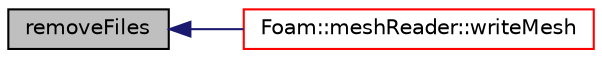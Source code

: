 digraph "removeFiles"
{
  bgcolor="transparent";
  edge [fontname="Helvetica",fontsize="10",labelfontname="Helvetica",labelfontsize="10"];
  node [fontname="Helvetica",fontsize="10",shape=record];
  rankdir="LR";
  Node26072 [label="removeFiles",height=0.2,width=0.4,color="black", fillcolor="grey75", style="filled", fontcolor="black"];
  Node26072 -> Node26073 [dir="back",color="midnightblue",fontsize="10",style="solid",fontname="Helvetica"];
  Node26073 [label="Foam::meshReader::writeMesh",height=0.2,width=0.4,color="red",URL="$a22065.html#a8cf37a82791cedec0e4111345c4f8eb9",tooltip="Write mesh. "];
}
